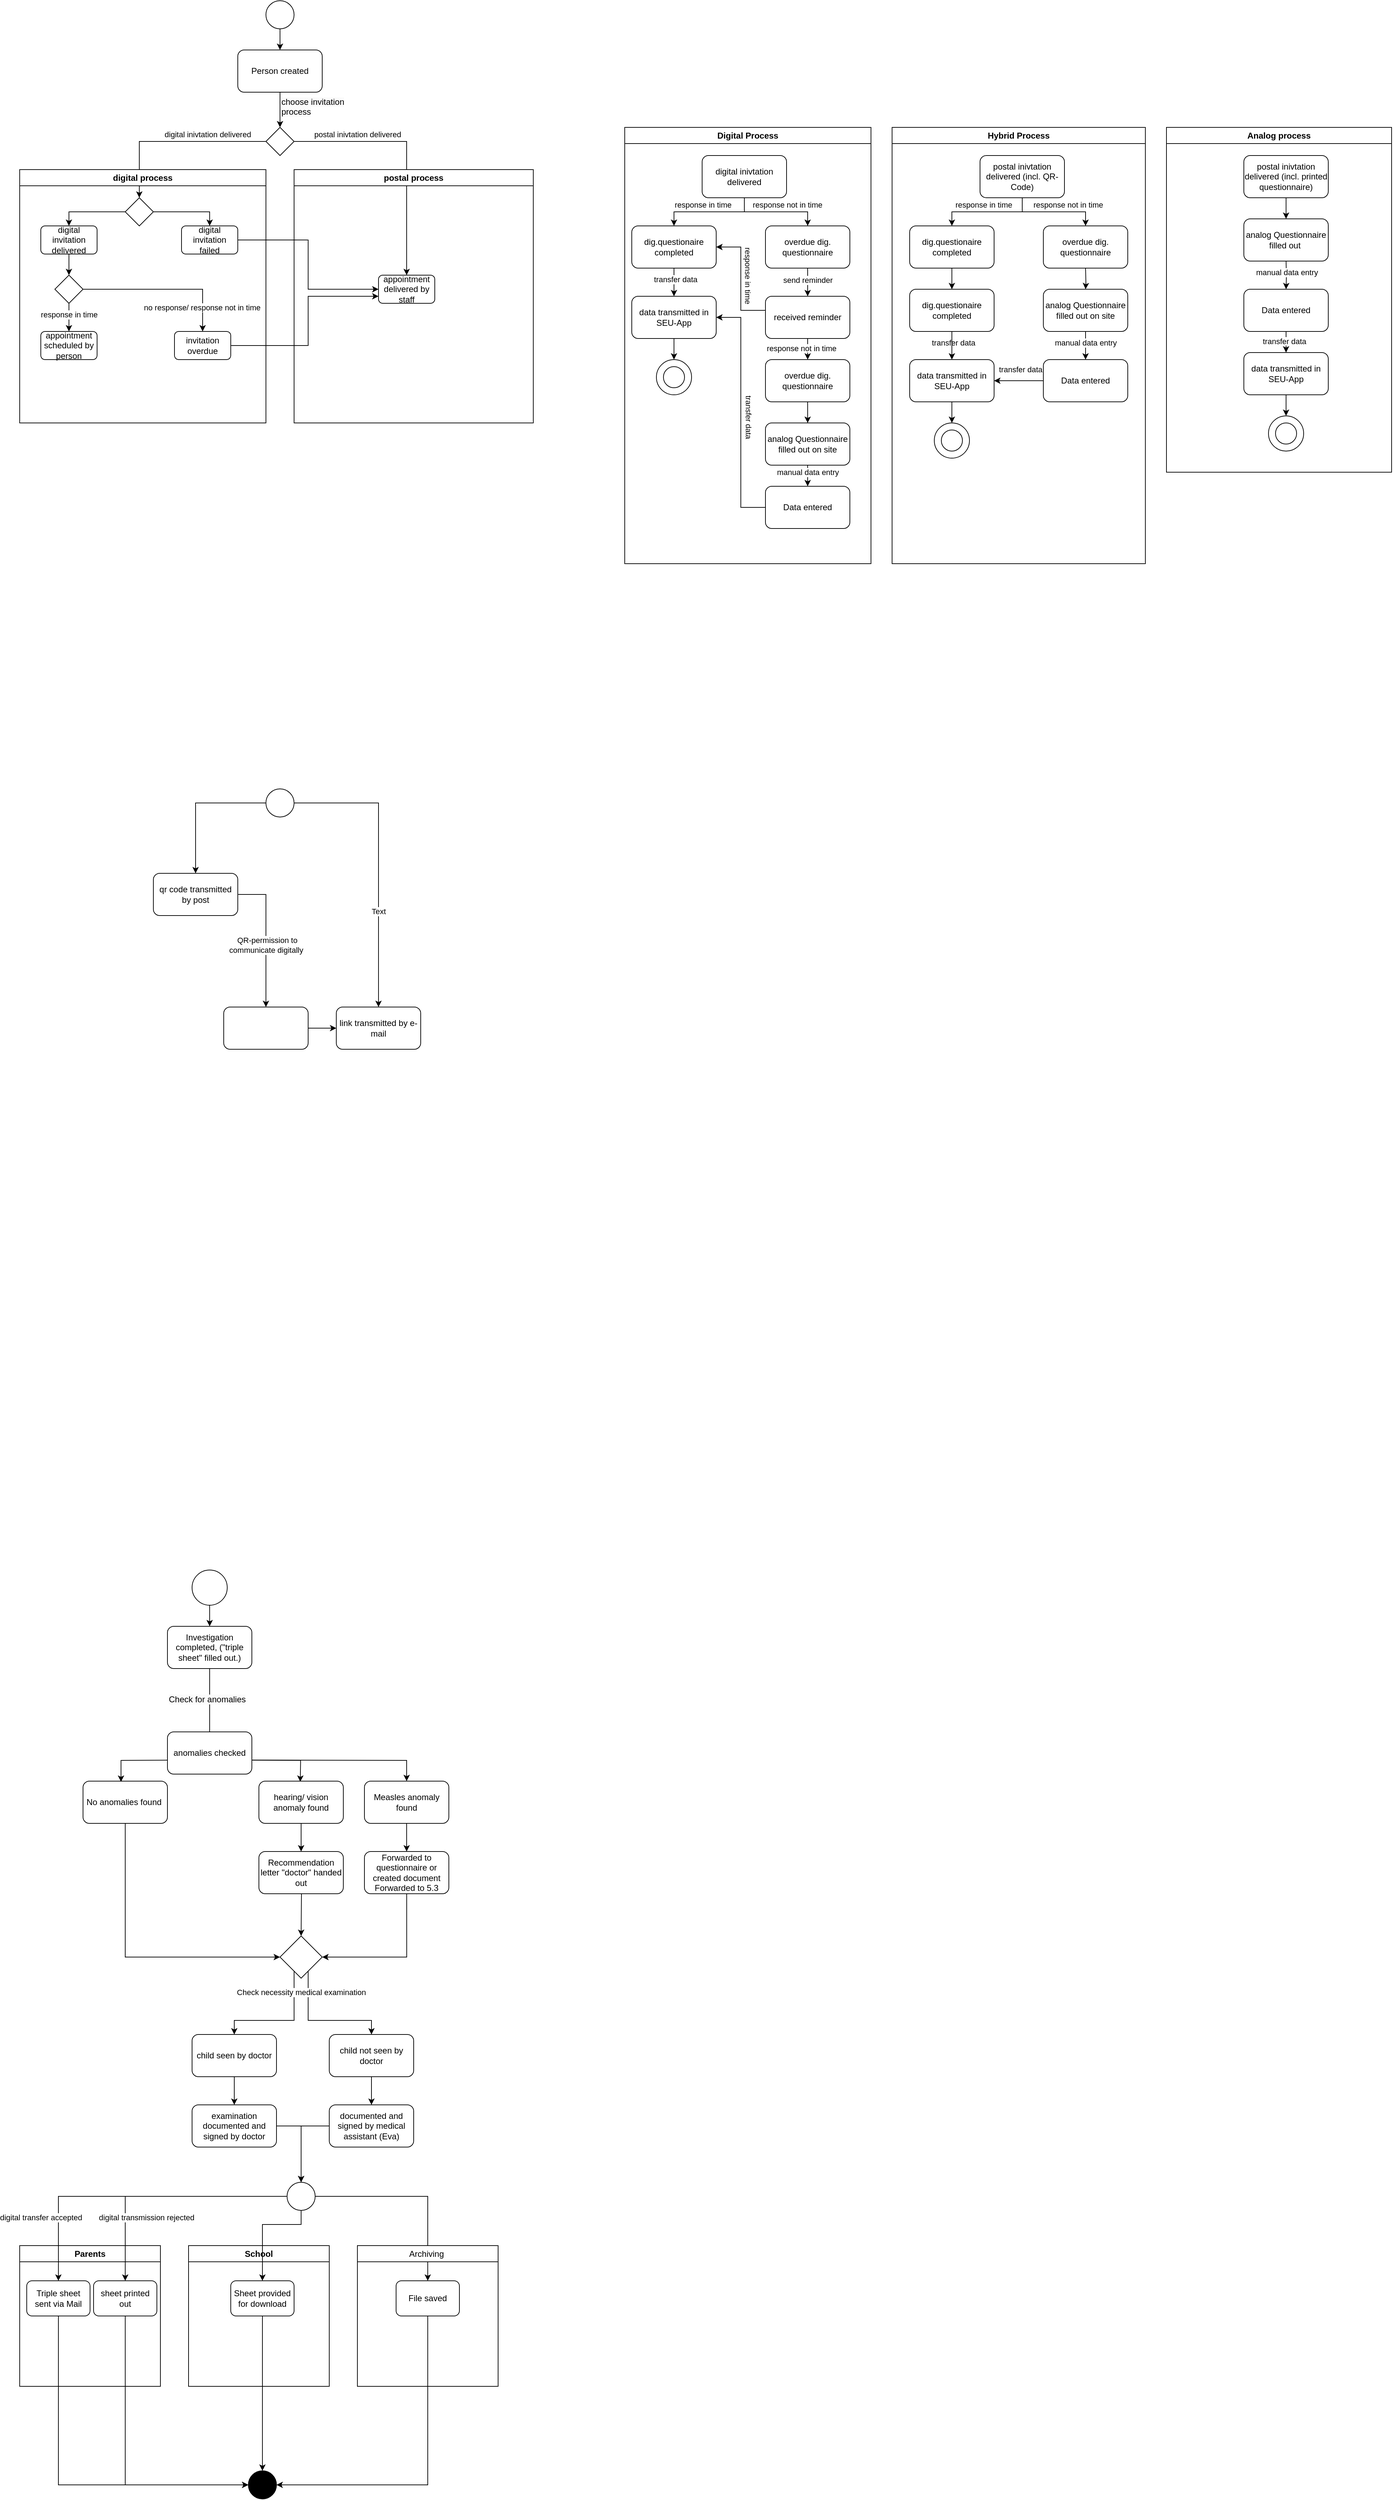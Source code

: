 <mxfile version="22.0.6" type="github">
  <diagram name="Page-1" id="0783ab3e-0a74-02c8-0abd-f7b4e66b4bec">
    <mxGraphModel dx="1526" dy="1364" grid="1" gridSize="10" guides="1" tooltips="1" connect="1" arrows="1" fold="1" page="1" pageScale="1" pageWidth="850" pageHeight="1100" background="none" math="0" shadow="0">
      <root>
        <mxCell id="0" />
        <mxCell id="1" parent="0" />
        <mxCell id="8A0eGRXppmrOtd2nOJEZ-9" value="" style="edgeStyle=orthogonalEdgeStyle;rounded=0;orthogonalLoop=1;jettySize=auto;html=1;" parent="1" source="8A0eGRXppmrOtd2nOJEZ-2" target="8A0eGRXppmrOtd2nOJEZ-8" edge="1">
          <mxGeometry relative="1" as="geometry" />
        </mxCell>
        <mxCell id="8A0eGRXppmrOtd2nOJEZ-2" value="Person created" style="rounded=1;whiteSpace=wrap;html=1;" parent="1" vertex="1">
          <mxGeometry x="360" y="70" width="120" height="60" as="geometry" />
        </mxCell>
        <mxCell id="8A0eGRXppmrOtd2nOJEZ-7" value="" style="edgeStyle=orthogonalEdgeStyle;rounded=0;orthogonalLoop=1;jettySize=auto;html=1;" parent="1" source="8A0eGRXppmrOtd2nOJEZ-5" target="8A0eGRXppmrOtd2nOJEZ-2" edge="1">
          <mxGeometry relative="1" as="geometry" />
        </mxCell>
        <mxCell id="8A0eGRXppmrOtd2nOJEZ-5" value="" style="ellipse;whiteSpace=wrap;html=1;aspect=fixed;" parent="1" vertex="1">
          <mxGeometry x="400" width="40" height="40" as="geometry" />
        </mxCell>
        <mxCell id="8A0eGRXppmrOtd2nOJEZ-14" style="edgeStyle=orthogonalEdgeStyle;rounded=0;orthogonalLoop=1;jettySize=auto;html=1;entryX=0.5;entryY=0;entryDx=0;entryDy=0;" parent="1" source="8A0eGRXppmrOtd2nOJEZ-8" target="8A0eGRXppmrOtd2nOJEZ-18" edge="1">
          <mxGeometry relative="1" as="geometry">
            <mxPoint x="300" y="240" as="targetPoint" />
            <Array as="points">
              <mxPoint x="220" y="200" />
            </Array>
          </mxGeometry>
        </mxCell>
        <mxCell id="8A0eGRXppmrOtd2nOJEZ-19" value="digital inivtation delivered" style="edgeLabel;html=1;align=center;verticalAlign=middle;resizable=0;points=[];" parent="8A0eGRXppmrOtd2nOJEZ-14" vertex="1" connectable="0">
          <mxGeometry x="-0.49" relative="1" as="geometry">
            <mxPoint x="-17" y="-10" as="offset" />
          </mxGeometry>
        </mxCell>
        <mxCell id="8A0eGRXppmrOtd2nOJEZ-22" style="edgeStyle=orthogonalEdgeStyle;rounded=0;orthogonalLoop=1;jettySize=auto;html=1;entryX=0.5;entryY=0;entryDx=0;entryDy=0;" parent="1" source="8A0eGRXppmrOtd2nOJEZ-8" target="8A0eGRXppmrOtd2nOJEZ-36" edge="1">
          <mxGeometry relative="1" as="geometry">
            <mxPoint x="600" y="290" as="targetPoint" />
            <Array as="points">
              <mxPoint x="600" y="200" />
            </Array>
          </mxGeometry>
        </mxCell>
        <mxCell id="8A0eGRXppmrOtd2nOJEZ-8" value="" style="rhombus;whiteSpace=wrap;html=1;" parent="1" vertex="1">
          <mxGeometry x="400" y="180" width="40" height="40" as="geometry" />
        </mxCell>
        <mxCell id="8A0eGRXppmrOtd2nOJEZ-10" value="&lt;span style=&quot;color: rgb(0, 0, 0); font-family: Helvetica; font-size: 12px; font-style: normal; font-variant-ligatures: normal; font-variant-caps: normal; font-weight: 400; letter-spacing: normal; orphans: 2; text-align: center; text-indent: 0px; text-transform: none; widows: 2; word-spacing: 0px; -webkit-text-stroke-width: 0px; background-color: rgb(251, 251, 251); text-decoration-thickness: initial; text-decoration-style: initial; text-decoration-color: initial; float: none; display: inline !important;&quot;&gt;choose invitation process&lt;/span&gt;" style="text;whiteSpace=wrap;html=1;" parent="1" vertex="1">
          <mxGeometry x="420" y="130" width="100" height="40" as="geometry" />
        </mxCell>
        <mxCell id="8A0eGRXppmrOtd2nOJEZ-13" value="digital process" style="swimlane;whiteSpace=wrap;html=1;" parent="1" vertex="1">
          <mxGeometry x="50" y="240" width="350" height="360" as="geometry" />
        </mxCell>
        <mxCell id="8A0eGRXppmrOtd2nOJEZ-25" value="" style="edgeStyle=orthogonalEdgeStyle;rounded=0;orthogonalLoop=1;jettySize=auto;html=1;" parent="8A0eGRXppmrOtd2nOJEZ-13" source="8A0eGRXppmrOtd2nOJEZ-18" target="8A0eGRXppmrOtd2nOJEZ-24" edge="1">
          <mxGeometry relative="1" as="geometry">
            <Array as="points">
              <mxPoint x="70" y="60" />
            </Array>
          </mxGeometry>
        </mxCell>
        <mxCell id="8A0eGRXppmrOtd2nOJEZ-28" value="" style="edgeStyle=orthogonalEdgeStyle;rounded=0;orthogonalLoop=1;jettySize=auto;html=1;entryX=0.5;entryY=0;entryDx=0;entryDy=0;" parent="8A0eGRXppmrOtd2nOJEZ-13" source="8A0eGRXppmrOtd2nOJEZ-18" target="8A0eGRXppmrOtd2nOJEZ-27" edge="1">
          <mxGeometry relative="1" as="geometry">
            <mxPoint x="270" y="70" as="targetPoint" />
            <Array as="points">
              <mxPoint x="270" y="60" />
            </Array>
          </mxGeometry>
        </mxCell>
        <mxCell id="8A0eGRXppmrOtd2nOJEZ-18" value="" style="rhombus;whiteSpace=wrap;html=1;" parent="8A0eGRXppmrOtd2nOJEZ-13" vertex="1">
          <mxGeometry x="150" y="40" width="40" height="40" as="geometry" />
        </mxCell>
        <mxCell id="8A0eGRXppmrOtd2nOJEZ-32" value="" style="edgeStyle=orthogonalEdgeStyle;rounded=0;orthogonalLoop=1;jettySize=auto;html=1;" parent="8A0eGRXppmrOtd2nOJEZ-13" source="8A0eGRXppmrOtd2nOJEZ-24" target="8A0eGRXppmrOtd2nOJEZ-31" edge="1">
          <mxGeometry relative="1" as="geometry" />
        </mxCell>
        <mxCell id="8A0eGRXppmrOtd2nOJEZ-24" value="digital invitation delivered" style="rounded=1;whiteSpace=wrap;html=1;" parent="8A0eGRXppmrOtd2nOJEZ-13" vertex="1">
          <mxGeometry x="30" y="80" width="80" height="40" as="geometry" />
        </mxCell>
        <mxCell id="8A0eGRXppmrOtd2nOJEZ-27" value="digital invitation failed" style="rounded=1;whiteSpace=wrap;html=1;" parent="8A0eGRXppmrOtd2nOJEZ-13" vertex="1">
          <mxGeometry x="230" y="80" width="80" height="40" as="geometry" />
        </mxCell>
        <mxCell id="8A0eGRXppmrOtd2nOJEZ-42" style="edgeStyle=orthogonalEdgeStyle;rounded=0;orthogonalLoop=1;jettySize=auto;html=1;entryX=0.5;entryY=0;entryDx=0;entryDy=0;" parent="8A0eGRXppmrOtd2nOJEZ-13" source="8A0eGRXppmrOtd2nOJEZ-31" target="8A0eGRXppmrOtd2nOJEZ-41" edge="1">
          <mxGeometry relative="1" as="geometry" />
        </mxCell>
        <mxCell id="8A0eGRXppmrOtd2nOJEZ-43" value="response in time" style="edgeLabel;html=1;align=center;verticalAlign=middle;resizable=0;points=[];" parent="8A0eGRXppmrOtd2nOJEZ-42" vertex="1" connectable="0">
          <mxGeometry x="-0.225" relative="1" as="geometry">
            <mxPoint as="offset" />
          </mxGeometry>
        </mxCell>
        <mxCell id="8A0eGRXppmrOtd2nOJEZ-45" style="edgeStyle=orthogonalEdgeStyle;rounded=0;orthogonalLoop=1;jettySize=auto;html=1;entryX=0.5;entryY=0;entryDx=0;entryDy=0;" parent="8A0eGRXppmrOtd2nOJEZ-13" source="8A0eGRXppmrOtd2nOJEZ-31" target="8A0eGRXppmrOtd2nOJEZ-44" edge="1">
          <mxGeometry relative="1" as="geometry" />
        </mxCell>
        <mxCell id="8A0eGRXppmrOtd2nOJEZ-47" value="no response/ response not in time" style="edgeLabel;html=1;align=center;verticalAlign=middle;resizable=0;points=[];" parent="8A0eGRXppmrOtd2nOJEZ-45" vertex="1" connectable="0">
          <mxGeometry x="0.7" y="-1" relative="1" as="geometry">
            <mxPoint as="offset" />
          </mxGeometry>
        </mxCell>
        <mxCell id="8A0eGRXppmrOtd2nOJEZ-31" value="" style="rhombus;whiteSpace=wrap;html=1;" parent="8A0eGRXppmrOtd2nOJEZ-13" vertex="1">
          <mxGeometry x="50" y="150" width="40" height="40" as="geometry" />
        </mxCell>
        <mxCell id="8A0eGRXppmrOtd2nOJEZ-41" value="appointment scheduled by person" style="rounded=1;whiteSpace=wrap;html=1;" parent="8A0eGRXppmrOtd2nOJEZ-13" vertex="1">
          <mxGeometry x="30" y="230" width="80" height="40" as="geometry" />
        </mxCell>
        <mxCell id="8A0eGRXppmrOtd2nOJEZ-44" value="invitation overdue" style="rounded=1;whiteSpace=wrap;html=1;" parent="8A0eGRXppmrOtd2nOJEZ-13" vertex="1">
          <mxGeometry x="220" y="230" width="80" height="40" as="geometry" />
        </mxCell>
        <mxCell id="8A0eGRXppmrOtd2nOJEZ-20" value="postal process" style="swimlane;whiteSpace=wrap;html=1;" parent="1" vertex="1">
          <mxGeometry x="440" y="240" width="340" height="360" as="geometry" />
        </mxCell>
        <mxCell id="8A0eGRXppmrOtd2nOJEZ-36" value="appointment delivered by staff" style="rounded=1;whiteSpace=wrap;html=1;" parent="8A0eGRXppmrOtd2nOJEZ-20" vertex="1">
          <mxGeometry x="120" y="150" width="80" height="40" as="geometry" />
        </mxCell>
        <mxCell id="8A0eGRXppmrOtd2nOJEZ-33" value="postal inivtation delivered" style="edgeLabel;html=1;align=center;verticalAlign=middle;resizable=0;points=[];" parent="1" vertex="1" connectable="0">
          <mxGeometry x="530.003" y="190.0" as="geometry" />
        </mxCell>
        <mxCell id="8A0eGRXppmrOtd2nOJEZ-37" style="edgeStyle=orthogonalEdgeStyle;rounded=0;orthogonalLoop=1;jettySize=auto;html=1;entryX=0;entryY=0.5;entryDx=0;entryDy=0;" parent="1" source="8A0eGRXppmrOtd2nOJEZ-27" target="8A0eGRXppmrOtd2nOJEZ-36" edge="1">
          <mxGeometry relative="1" as="geometry" />
        </mxCell>
        <mxCell id="8A0eGRXppmrOtd2nOJEZ-48" style="edgeStyle=orthogonalEdgeStyle;rounded=0;orthogonalLoop=1;jettySize=auto;html=1;entryX=0;entryY=0.75;entryDx=0;entryDy=0;" parent="1" source="8A0eGRXppmrOtd2nOJEZ-44" target="8A0eGRXppmrOtd2nOJEZ-36" edge="1">
          <mxGeometry relative="1" as="geometry">
            <Array as="points">
              <mxPoint x="460" y="490" />
              <mxPoint x="460" y="420" />
            </Array>
          </mxGeometry>
        </mxCell>
        <mxCell id="8A0eGRXppmrOtd2nOJEZ-55" value="" style="edgeStyle=orthogonalEdgeStyle;rounded=0;orthogonalLoop=1;jettySize=auto;html=1;" parent="1" source="8A0eGRXppmrOtd2nOJEZ-50" edge="1">
          <mxGeometry relative="1" as="geometry">
            <mxPoint x="320" y="2470" as="targetPoint" />
          </mxGeometry>
        </mxCell>
        <mxCell id="8A0eGRXppmrOtd2nOJEZ-50" value="Investigation completed, (&quot;triple sheet&quot; filled out.)" style="rounded=1;whiteSpace=wrap;html=1;" parent="1" vertex="1">
          <mxGeometry x="260" y="2310" width="120" height="60" as="geometry" />
        </mxCell>
        <mxCell id="8A0eGRXppmrOtd2nOJEZ-53" value="" style="edgeStyle=orthogonalEdgeStyle;rounded=0;orthogonalLoop=1;jettySize=auto;html=1;" parent="1" source="8A0eGRXppmrOtd2nOJEZ-52" target="8A0eGRXppmrOtd2nOJEZ-50" edge="1">
          <mxGeometry relative="1" as="geometry" />
        </mxCell>
        <mxCell id="8A0eGRXppmrOtd2nOJEZ-52" value="" style="ellipse;whiteSpace=wrap;html=1;aspect=fixed;" parent="1" vertex="1">
          <mxGeometry x="295" y="2230" width="50" height="50" as="geometry" />
        </mxCell>
        <mxCell id="8A0eGRXppmrOtd2nOJEZ-79" style="edgeStyle=orthogonalEdgeStyle;rounded=0;orthogonalLoop=1;jettySize=auto;html=1;entryX=0.5;entryY=0;entryDx=0;entryDy=0;" parent="1" target="8A0eGRXppmrOtd2nOJEZ-67" edge="1">
          <mxGeometry relative="1" as="geometry">
            <mxPoint x="350" y="2500" as="sourcePoint" />
          </mxGeometry>
        </mxCell>
        <mxCell id="8A0eGRXppmrOtd2nOJEZ-110" style="edgeStyle=orthogonalEdgeStyle;rounded=0;orthogonalLoop=1;jettySize=auto;html=1;entryX=0;entryY=0.5;entryDx=0;entryDy=0;" parent="1" source="8A0eGRXppmrOtd2nOJEZ-61" target="8A0eGRXppmrOtd2nOJEZ-96" edge="1">
          <mxGeometry relative="1" as="geometry">
            <Array as="points">
              <mxPoint x="200" y="2780" />
            </Array>
          </mxGeometry>
        </mxCell>
        <mxCell id="8A0eGRXppmrOtd2nOJEZ-61" value="No anomalies found&amp;nbsp;" style="rounded=1;whiteSpace=wrap;html=1;" parent="1" vertex="1">
          <mxGeometry x="140" y="2530" width="120" height="60" as="geometry" />
        </mxCell>
        <mxCell id="8A0eGRXppmrOtd2nOJEZ-62" value="&lt;span style=&quot;color: rgb(0, 0, 0); font-family: Helvetica; font-size: 12px; font-style: normal; font-variant-ligatures: normal; font-variant-caps: normal; font-weight: 400; letter-spacing: normal; orphans: 2; text-align: center; text-indent: 0px; text-transform: none; widows: 2; word-spacing: 0px; -webkit-text-stroke-width: 0px; background-color: rgb(251, 251, 251); text-decoration-thickness: initial; text-decoration-style: initial; text-decoration-color: initial; float: none; display: inline !important;&quot;&gt;Check for anomalies&lt;/span&gt;" style="text;whiteSpace=wrap;html=1;" parent="1" vertex="1">
          <mxGeometry x="260" y="2400" width="160" height="40" as="geometry" />
        </mxCell>
        <mxCell id="8A0eGRXppmrOtd2nOJEZ-65" style="edgeStyle=orthogonalEdgeStyle;rounded=0;orthogonalLoop=1;jettySize=auto;html=1;entryX=0.45;entryY=0.016;entryDx=0;entryDy=0;entryPerimeter=0;" parent="1" target="8A0eGRXppmrOtd2nOJEZ-61" edge="1">
          <mxGeometry relative="1" as="geometry">
            <mxPoint x="290" y="2500" as="sourcePoint" />
          </mxGeometry>
        </mxCell>
        <mxCell id="8A0eGRXppmrOtd2nOJEZ-66" style="edgeStyle=orthogonalEdgeStyle;rounded=0;orthogonalLoop=1;jettySize=auto;html=1;entryX=0.573;entryY=0.016;entryDx=0;entryDy=0;entryPerimeter=0;" parent="1" edge="1">
          <mxGeometry relative="1" as="geometry">
            <mxPoint x="350" y="2500" as="sourcePoint" />
            <mxPoint x="448.76" y="2530.96" as="targetPoint" />
          </mxGeometry>
        </mxCell>
        <mxCell id="8A0eGRXppmrOtd2nOJEZ-83" value="" style="edgeStyle=orthogonalEdgeStyle;rounded=0;orthogonalLoop=1;jettySize=auto;html=1;" parent="1" source="8A0eGRXppmrOtd2nOJEZ-67" target="8A0eGRXppmrOtd2nOJEZ-82" edge="1">
          <mxGeometry relative="1" as="geometry" />
        </mxCell>
        <mxCell id="8A0eGRXppmrOtd2nOJEZ-67" value="Measles anomaly found" style="rounded=1;whiteSpace=wrap;html=1;" parent="1" vertex="1">
          <mxGeometry x="540" y="2530" width="120" height="60" as="geometry" />
        </mxCell>
        <mxCell id="8A0eGRXppmrOtd2nOJEZ-81" value="" style="edgeStyle=orthogonalEdgeStyle;rounded=0;orthogonalLoop=1;jettySize=auto;html=1;" parent="1" source="8A0eGRXppmrOtd2nOJEZ-68" target="8A0eGRXppmrOtd2nOJEZ-80" edge="1">
          <mxGeometry relative="1" as="geometry" />
        </mxCell>
        <mxCell id="8A0eGRXppmrOtd2nOJEZ-68" value="hearing/ vision anomaly found" style="rounded=1;whiteSpace=wrap;html=1;" parent="1" vertex="1">
          <mxGeometry x="390" y="2530" width="120" height="60" as="geometry" />
        </mxCell>
        <mxCell id="8A0eGRXppmrOtd2nOJEZ-77" value="&lt;div style=&quot;text-align: center;&quot;&gt;&lt;br&gt;&lt;/div&gt;" style="text;whiteSpace=wrap;html=1;" parent="1" vertex="1">
          <mxGeometry x="665" y="2650" width="50" height="20" as="geometry" />
        </mxCell>
        <mxCell id="8A0eGRXppmrOtd2nOJEZ-97" style="edgeStyle=orthogonalEdgeStyle;rounded=0;orthogonalLoop=1;jettySize=auto;html=1;" parent="1" target="8A0eGRXppmrOtd2nOJEZ-96" edge="1">
          <mxGeometry relative="1" as="geometry">
            <mxPoint x="450" y="2630" as="sourcePoint" />
          </mxGeometry>
        </mxCell>
        <mxCell id="8A0eGRXppmrOtd2nOJEZ-80" value="Recommendation letter &quot;doctor&quot; handed out" style="whiteSpace=wrap;html=1;rounded=1;" parent="1" vertex="1">
          <mxGeometry x="390" y="2630" width="120" height="60" as="geometry" />
        </mxCell>
        <mxCell id="8A0eGRXppmrOtd2nOJEZ-100" style="edgeStyle=orthogonalEdgeStyle;rounded=0;orthogonalLoop=1;jettySize=auto;html=1;entryX=1;entryY=0.5;entryDx=0;entryDy=0;" parent="1" target="8A0eGRXppmrOtd2nOJEZ-96" edge="1">
          <mxGeometry relative="1" as="geometry">
            <mxPoint x="600.053" y="2630" as="sourcePoint" />
            <Array as="points">
              <mxPoint x="600" y="2780" />
            </Array>
          </mxGeometry>
        </mxCell>
        <mxCell id="8A0eGRXppmrOtd2nOJEZ-82" value="Forwarded to questionnaire or created document Forwarded to 5.3" style="whiteSpace=wrap;html=1;rounded=1;" parent="1" vertex="1">
          <mxGeometry x="540" y="2630" width="120" height="60" as="geometry" />
        </mxCell>
        <mxCell id="8A0eGRXppmrOtd2nOJEZ-105" value="" style="edgeStyle=orthogonalEdgeStyle;rounded=0;orthogonalLoop=1;jettySize=auto;html=1;" parent="1" source="8A0eGRXppmrOtd2nOJEZ-96" target="8A0eGRXppmrOtd2nOJEZ-103" edge="1">
          <mxGeometry relative="1" as="geometry">
            <Array as="points">
              <mxPoint x="440" y="2870" />
              <mxPoint x="355" y="2870" />
            </Array>
          </mxGeometry>
        </mxCell>
        <mxCell id="8A0eGRXppmrOtd2nOJEZ-108" style="edgeStyle=orthogonalEdgeStyle;rounded=0;orthogonalLoop=1;jettySize=auto;html=1;entryX=0.5;entryY=0;entryDx=0;entryDy=0;" parent="1" source="8A0eGRXppmrOtd2nOJEZ-96" target="8A0eGRXppmrOtd2nOJEZ-107" edge="1">
          <mxGeometry relative="1" as="geometry">
            <Array as="points">
              <mxPoint x="460" y="2870" />
              <mxPoint x="550" y="2870" />
            </Array>
          </mxGeometry>
        </mxCell>
        <mxCell id="8A0eGRXppmrOtd2nOJEZ-111" value="Check necessity medical examination" style="edgeLabel;html=1;align=center;verticalAlign=middle;resizable=0;points=[];" parent="8A0eGRXppmrOtd2nOJEZ-108" vertex="1" connectable="0">
          <mxGeometry x="-0.764" y="2" relative="1" as="geometry">
            <mxPoint x="-12" y="9" as="offset" />
          </mxGeometry>
        </mxCell>
        <mxCell id="8A0eGRXppmrOtd2nOJEZ-96" value="" style="rhombus;whiteSpace=wrap;html=1;" parent="1" vertex="1">
          <mxGeometry x="420" y="2750" width="60" height="60" as="geometry" />
        </mxCell>
        <mxCell id="8A0eGRXppmrOtd2nOJEZ-113" value="" style="edgeStyle=orthogonalEdgeStyle;rounded=0;orthogonalLoop=1;jettySize=auto;html=1;" parent="1" source="8A0eGRXppmrOtd2nOJEZ-103" target="8A0eGRXppmrOtd2nOJEZ-112" edge="1">
          <mxGeometry relative="1" as="geometry" />
        </mxCell>
        <mxCell id="8A0eGRXppmrOtd2nOJEZ-103" value="child seen by doctor" style="rounded=1;whiteSpace=wrap;html=1;" parent="1" vertex="1">
          <mxGeometry x="295" y="2890" width="120" height="60" as="geometry" />
        </mxCell>
        <mxCell id="8A0eGRXppmrOtd2nOJEZ-115" value="" style="edgeStyle=orthogonalEdgeStyle;rounded=0;orthogonalLoop=1;jettySize=auto;html=1;" parent="1" source="8A0eGRXppmrOtd2nOJEZ-107" target="8A0eGRXppmrOtd2nOJEZ-114" edge="1">
          <mxGeometry relative="1" as="geometry" />
        </mxCell>
        <mxCell id="8A0eGRXppmrOtd2nOJEZ-107" value="child not seen by doctor" style="rounded=1;whiteSpace=wrap;html=1;" parent="1" vertex="1">
          <mxGeometry x="490" y="2890" width="120" height="60" as="geometry" />
        </mxCell>
        <mxCell id="8A0eGRXppmrOtd2nOJEZ-126" style="edgeStyle=orthogonalEdgeStyle;rounded=0;orthogonalLoop=1;jettySize=auto;html=1;" parent="1" source="8A0eGRXppmrOtd2nOJEZ-112" target="8A0eGRXppmrOtd2nOJEZ-123" edge="1">
          <mxGeometry relative="1" as="geometry" />
        </mxCell>
        <mxCell id="8A0eGRXppmrOtd2nOJEZ-112" value="examination documented and signed by doctor" style="whiteSpace=wrap;html=1;rounded=1;" parent="1" vertex="1">
          <mxGeometry x="295" y="2990" width="120" height="60" as="geometry" />
        </mxCell>
        <mxCell id="8A0eGRXppmrOtd2nOJEZ-127" style="edgeStyle=orthogonalEdgeStyle;rounded=0;orthogonalLoop=1;jettySize=auto;html=1;entryX=0.5;entryY=0;entryDx=0;entryDy=0;" parent="1" source="8A0eGRXppmrOtd2nOJEZ-114" target="8A0eGRXppmrOtd2nOJEZ-123" edge="1">
          <mxGeometry relative="1" as="geometry" />
        </mxCell>
        <mxCell id="8A0eGRXppmrOtd2nOJEZ-114" value="documented and signed by&amp;nbsp;medical assistant (Eva)" style="whiteSpace=wrap;html=1;rounded=1;" parent="1" vertex="1">
          <mxGeometry x="490" y="2990" width="120" height="60" as="geometry" />
        </mxCell>
        <mxCell id="8A0eGRXppmrOtd2nOJEZ-121" value="Parents" style="swimlane;whiteSpace=wrap;html=1;startSize=23;" parent="1" vertex="1">
          <mxGeometry x="50" y="3190" width="200" height="200" as="geometry" />
        </mxCell>
        <mxCell id="8A0eGRXppmrOtd2nOJEZ-133" value="Triple sheet sent via Mail" style="rounded=1;whiteSpace=wrap;html=1;" parent="8A0eGRXppmrOtd2nOJEZ-121" vertex="1">
          <mxGeometry x="10" y="50" width="90" height="50" as="geometry" />
        </mxCell>
        <mxCell id="8A0eGRXppmrOtd2nOJEZ-138" value="sheet printed out" style="rounded=1;whiteSpace=wrap;html=1;" parent="8A0eGRXppmrOtd2nOJEZ-121" vertex="1">
          <mxGeometry x="105" y="50" width="90" height="50" as="geometry" />
        </mxCell>
        <mxCell id="8A0eGRXppmrOtd2nOJEZ-128" style="edgeStyle=orthogonalEdgeStyle;rounded=0;orthogonalLoop=1;jettySize=auto;html=1;entryX=0.5;entryY=0;entryDx=0;entryDy=0;" parent="1" source="8A0eGRXppmrOtd2nOJEZ-123" target="8A0eGRXppmrOtd2nOJEZ-133" edge="1">
          <mxGeometry relative="1" as="geometry">
            <mxPoint x="150" y="3240" as="targetPoint" />
          </mxGeometry>
        </mxCell>
        <mxCell id="8A0eGRXppmrOtd2nOJEZ-135" value="digital transfer accepted" style="edgeLabel;html=1;align=center;verticalAlign=middle;resizable=0;points=[];" parent="8A0eGRXppmrOtd2nOJEZ-128" vertex="1" connectable="0">
          <mxGeometry x="-0.219" y="1" relative="1" as="geometry">
            <mxPoint x="-176" y="29" as="offset" />
          </mxGeometry>
        </mxCell>
        <mxCell id="8A0eGRXppmrOtd2nOJEZ-132" style="edgeStyle=orthogonalEdgeStyle;rounded=0;orthogonalLoop=1;jettySize=auto;html=1;entryX=0.5;entryY=0;entryDx=0;entryDy=0;" parent="1" source="8A0eGRXppmrOtd2nOJEZ-123" target="8A0eGRXppmrOtd2nOJEZ-142" edge="1">
          <mxGeometry relative="1" as="geometry">
            <mxPoint x="630" y="3230" as="targetPoint" />
          </mxGeometry>
        </mxCell>
        <mxCell id="8A0eGRXppmrOtd2nOJEZ-136" style="edgeStyle=orthogonalEdgeStyle;rounded=0;orthogonalLoop=1;jettySize=auto;html=1;entryX=0.5;entryY=0;entryDx=0;entryDy=0;" parent="1" source="8A0eGRXppmrOtd2nOJEZ-123" target="8A0eGRXppmrOtd2nOJEZ-138" edge="1">
          <mxGeometry relative="1" as="geometry">
            <mxPoint x="199.947" y="3210" as="targetPoint" />
          </mxGeometry>
        </mxCell>
        <mxCell id="8A0eGRXppmrOtd2nOJEZ-139" value="digital transmission rejected" style="edgeLabel;html=1;align=center;verticalAlign=middle;resizable=0;points=[];" parent="8A0eGRXppmrOtd2nOJEZ-136" vertex="1" connectable="0">
          <mxGeometry x="0.569" y="1" relative="1" as="geometry">
            <mxPoint x="29" y="-15" as="offset" />
          </mxGeometry>
        </mxCell>
        <mxCell id="8A0eGRXppmrOtd2nOJEZ-123" value="" style="ellipse;whiteSpace=wrap;html=1;aspect=fixed;" parent="1" vertex="1">
          <mxGeometry x="430" y="3100" width="40" height="40" as="geometry" />
        </mxCell>
        <mxCell id="8A0eGRXppmrOtd2nOJEZ-129" value="School" style="swimlane;whiteSpace=wrap;html=1;startSize=23;" parent="1" vertex="1">
          <mxGeometry x="290" y="3190" width="200" height="200" as="geometry" />
        </mxCell>
        <mxCell id="8A0eGRXppmrOtd2nOJEZ-141" value="Sheet provided for download" style="rounded=1;whiteSpace=wrap;html=1;" parent="8A0eGRXppmrOtd2nOJEZ-129" vertex="1">
          <mxGeometry x="60" y="50" width="90" height="50" as="geometry" />
        </mxCell>
        <mxCell id="8A0eGRXppmrOtd2nOJEZ-130" value="Archiving&amp;nbsp;" style="swimlane;whiteSpace=wrap;html=1;startSize=23;fontStyle=0" parent="1" vertex="1">
          <mxGeometry x="530" y="3190" width="200" height="200" as="geometry" />
        </mxCell>
        <mxCell id="8A0eGRXppmrOtd2nOJEZ-142" value="File saved" style="rounded=1;whiteSpace=wrap;html=1;" parent="8A0eGRXppmrOtd2nOJEZ-130" vertex="1">
          <mxGeometry x="55" y="50" width="90" height="50" as="geometry" />
        </mxCell>
        <mxCell id="8A0eGRXppmrOtd2nOJEZ-131" style="edgeStyle=orthogonalEdgeStyle;rounded=0;orthogonalLoop=1;jettySize=auto;html=1;" parent="1" source="8A0eGRXppmrOtd2nOJEZ-123" target="8A0eGRXppmrOtd2nOJEZ-141" edge="1">
          <mxGeometry relative="1" as="geometry">
            <Array as="points">
              <mxPoint x="450" y="3160" />
              <mxPoint x="395" y="3160" />
            </Array>
          </mxGeometry>
        </mxCell>
        <mxCell id="8A0eGRXppmrOtd2nOJEZ-144" value="" style="ellipse;whiteSpace=wrap;html=1;aspect=fixed;fillColor=#000000;" parent="1" vertex="1">
          <mxGeometry x="375" y="3510" width="40" height="40" as="geometry" />
        </mxCell>
        <mxCell id="8A0eGRXppmrOtd2nOJEZ-145" style="edgeStyle=orthogonalEdgeStyle;rounded=0;orthogonalLoop=1;jettySize=auto;html=1;" parent="1" source="8A0eGRXppmrOtd2nOJEZ-142" target="8A0eGRXppmrOtd2nOJEZ-144" edge="1">
          <mxGeometry relative="1" as="geometry">
            <Array as="points">
              <mxPoint x="630" y="3530" />
            </Array>
          </mxGeometry>
        </mxCell>
        <mxCell id="8A0eGRXppmrOtd2nOJEZ-146" style="edgeStyle=orthogonalEdgeStyle;rounded=0;orthogonalLoop=1;jettySize=auto;html=1;" parent="1" source="8A0eGRXppmrOtd2nOJEZ-141" target="8A0eGRXppmrOtd2nOJEZ-144" edge="1">
          <mxGeometry relative="1" as="geometry" />
        </mxCell>
        <mxCell id="8A0eGRXppmrOtd2nOJEZ-147" style="edgeStyle=orthogonalEdgeStyle;rounded=0;orthogonalLoop=1;jettySize=auto;html=1;entryX=0;entryY=0.5;entryDx=0;entryDy=0;" parent="1" source="8A0eGRXppmrOtd2nOJEZ-138" target="8A0eGRXppmrOtd2nOJEZ-144" edge="1">
          <mxGeometry relative="1" as="geometry">
            <Array as="points">
              <mxPoint x="200" y="3530" />
            </Array>
          </mxGeometry>
        </mxCell>
        <mxCell id="8A0eGRXppmrOtd2nOJEZ-148" style="edgeStyle=orthogonalEdgeStyle;rounded=0;orthogonalLoop=1;jettySize=auto;html=1;entryX=0;entryY=0.5;entryDx=0;entryDy=0;" parent="1" source="8A0eGRXppmrOtd2nOJEZ-133" target="8A0eGRXppmrOtd2nOJEZ-144" edge="1">
          <mxGeometry relative="1" as="geometry">
            <Array as="points">
              <mxPoint x="105" y="3530" />
            </Array>
          </mxGeometry>
        </mxCell>
        <mxCell id="8A0eGRXppmrOtd2nOJEZ-149" value="anomalies checked" style="rounded=1;whiteSpace=wrap;html=1;" parent="1" vertex="1">
          <mxGeometry x="260" y="2460" width="120" height="60" as="geometry" />
        </mxCell>
        <mxCell id="Pb0JXvyu1e5S-5dDplrH-7" value="" style="edgeStyle=orthogonalEdgeStyle;rounded=0;orthogonalLoop=1;jettySize=auto;html=1;" edge="1" parent="1" source="Pb0JXvyu1e5S-5dDplrH-1" target="Pb0JXvyu1e5S-5dDplrH-6">
          <mxGeometry relative="1" as="geometry">
            <Array as="points">
              <mxPoint x="400" y="1270" />
            </Array>
          </mxGeometry>
        </mxCell>
        <mxCell id="Pb0JXvyu1e5S-5dDplrH-8" value="&amp;nbsp;QR-permission to &lt;br&gt;communicate digitally" style="edgeLabel;html=1;align=center;verticalAlign=middle;resizable=0;points=[];" vertex="1" connectable="0" parent="Pb0JXvyu1e5S-5dDplrH-7">
          <mxGeometry x="0.117" relative="1" as="geometry">
            <mxPoint as="offset" />
          </mxGeometry>
        </mxCell>
        <mxCell id="Pb0JXvyu1e5S-5dDplrH-1" value="qr code transmitted by post" style="rounded=1;whiteSpace=wrap;html=1;" vertex="1" parent="1">
          <mxGeometry x="240" y="1240" width="120" height="60" as="geometry" />
        </mxCell>
        <mxCell id="Pb0JXvyu1e5S-5dDplrH-4" style="edgeStyle=orthogonalEdgeStyle;rounded=0;orthogonalLoop=1;jettySize=auto;html=1;" edge="1" parent="1" source="Pb0JXvyu1e5S-5dDplrH-2" target="Pb0JXvyu1e5S-5dDplrH-1">
          <mxGeometry relative="1" as="geometry" />
        </mxCell>
        <mxCell id="Pb0JXvyu1e5S-5dDplrH-5" style="edgeStyle=orthogonalEdgeStyle;rounded=0;orthogonalLoop=1;jettySize=auto;html=1;entryX=0.5;entryY=0;entryDx=0;entryDy=0;" edge="1" parent="1" source="Pb0JXvyu1e5S-5dDplrH-2" target="Pb0JXvyu1e5S-5dDplrH-3">
          <mxGeometry relative="1" as="geometry" />
        </mxCell>
        <mxCell id="Pb0JXvyu1e5S-5dDplrH-10" value="Text" style="edgeLabel;html=1;align=center;verticalAlign=middle;resizable=0;points=[];" vertex="1" connectable="0" parent="Pb0JXvyu1e5S-5dDplrH-5">
          <mxGeometry x="0.337" relative="1" as="geometry">
            <mxPoint as="offset" />
          </mxGeometry>
        </mxCell>
        <mxCell id="Pb0JXvyu1e5S-5dDplrH-2" value="" style="ellipse;whiteSpace=wrap;html=1;aspect=fixed;" vertex="1" parent="1">
          <mxGeometry x="400" y="1120" width="40" height="40" as="geometry" />
        </mxCell>
        <mxCell id="Pb0JXvyu1e5S-5dDplrH-3" value="link transmitted by e-mail" style="rounded=1;whiteSpace=wrap;html=1;" vertex="1" parent="1">
          <mxGeometry x="500" y="1430" width="120" height="60" as="geometry" />
        </mxCell>
        <mxCell id="Pb0JXvyu1e5S-5dDplrH-9" style="edgeStyle=orthogonalEdgeStyle;rounded=0;orthogonalLoop=1;jettySize=auto;html=1;entryX=0;entryY=0.5;entryDx=0;entryDy=0;" edge="1" parent="1" source="Pb0JXvyu1e5S-5dDplrH-6" target="Pb0JXvyu1e5S-5dDplrH-3">
          <mxGeometry relative="1" as="geometry" />
        </mxCell>
        <mxCell id="Pb0JXvyu1e5S-5dDplrH-6" value="" style="whiteSpace=wrap;html=1;rounded=1;" vertex="1" parent="1">
          <mxGeometry x="340" y="1430" width="120" height="60" as="geometry" />
        </mxCell>
        <mxCell id="Pb0JXvyu1e5S-5dDplrH-12" value="Digital Process" style="swimlane;whiteSpace=wrap;html=1;" vertex="1" parent="1">
          <mxGeometry x="910" y="180" width="350" height="620" as="geometry" />
        </mxCell>
        <mxCell id="Pb0JXvyu1e5S-5dDplrH-31" value="" style="edgeStyle=orthogonalEdgeStyle;rounded=0;orthogonalLoop=1;jettySize=auto;html=1;" edge="1" parent="Pb0JXvyu1e5S-5dDplrH-12" source="Pb0JXvyu1e5S-5dDplrH-19" target="Pb0JXvyu1e5S-5dDplrH-25">
          <mxGeometry relative="1" as="geometry" />
        </mxCell>
        <mxCell id="Pb0JXvyu1e5S-5dDplrH-41" value="response not in time" style="edgeLabel;html=1;align=center;verticalAlign=middle;resizable=0;points=[];" vertex="1" connectable="0" parent="Pb0JXvyu1e5S-5dDplrH-31">
          <mxGeometry x="0.012" relative="1" as="geometry">
            <mxPoint x="15" y="-10" as="offset" />
          </mxGeometry>
        </mxCell>
        <mxCell id="Pb0JXvyu1e5S-5dDplrH-32" style="edgeStyle=orthogonalEdgeStyle;rounded=0;orthogonalLoop=1;jettySize=auto;html=1;" edge="1" parent="Pb0JXvyu1e5S-5dDplrH-12" source="Pb0JXvyu1e5S-5dDplrH-19" target="Pb0JXvyu1e5S-5dDplrH-20">
          <mxGeometry relative="1" as="geometry" />
        </mxCell>
        <mxCell id="Pb0JXvyu1e5S-5dDplrH-39" value="response in time" style="edgeLabel;html=1;align=center;verticalAlign=middle;resizable=0;points=[];" vertex="1" connectable="0" parent="Pb0JXvyu1e5S-5dDplrH-32">
          <mxGeometry x="0.075" y="1" relative="1" as="geometry">
            <mxPoint x="-4" y="-11" as="offset" />
          </mxGeometry>
        </mxCell>
        <mxCell id="Pb0JXvyu1e5S-5dDplrH-19" value="digital inivtation delivered" style="rounded=1;whiteSpace=wrap;html=1;" vertex="1" parent="Pb0JXvyu1e5S-5dDplrH-12">
          <mxGeometry x="110" y="40" width="120" height="60" as="geometry" />
        </mxCell>
        <mxCell id="Pb0JXvyu1e5S-5dDplrH-34" value="" style="edgeStyle=orthogonalEdgeStyle;rounded=0;orthogonalLoop=1;jettySize=auto;html=1;" edge="1" parent="Pb0JXvyu1e5S-5dDplrH-12" source="Pb0JXvyu1e5S-5dDplrH-20" target="Pb0JXvyu1e5S-5dDplrH-33">
          <mxGeometry relative="1" as="geometry" />
        </mxCell>
        <mxCell id="Pb0JXvyu1e5S-5dDplrH-44" value="transfer data" style="edgeLabel;html=1;align=center;verticalAlign=middle;resizable=0;points=[];" vertex="1" connectable="0" parent="Pb0JXvyu1e5S-5dDplrH-34">
          <mxGeometry x="-0.216" y="2" relative="1" as="geometry">
            <mxPoint as="offset" />
          </mxGeometry>
        </mxCell>
        <mxCell id="Pb0JXvyu1e5S-5dDplrH-20" value="dig.questionaire completed" style="whiteSpace=wrap;html=1;rounded=1;" vertex="1" parent="Pb0JXvyu1e5S-5dDplrH-12">
          <mxGeometry x="10" y="140" width="120" height="60" as="geometry" />
        </mxCell>
        <mxCell id="Pb0JXvyu1e5S-5dDplrH-43" value="" style="edgeStyle=orthogonalEdgeStyle;rounded=0;orthogonalLoop=1;jettySize=auto;html=1;" edge="1" parent="Pb0JXvyu1e5S-5dDplrH-12" source="Pb0JXvyu1e5S-5dDplrH-25" target="Pb0JXvyu1e5S-5dDplrH-42">
          <mxGeometry relative="1" as="geometry" />
        </mxCell>
        <mxCell id="Pb0JXvyu1e5S-5dDplrH-45" value="send reminder" style="edgeLabel;html=1;align=center;verticalAlign=middle;resizable=0;points=[];" vertex="1" connectable="0" parent="Pb0JXvyu1e5S-5dDplrH-43">
          <mxGeometry x="-0.163" relative="1" as="geometry">
            <mxPoint as="offset" />
          </mxGeometry>
        </mxCell>
        <mxCell id="Pb0JXvyu1e5S-5dDplrH-25" value="overdue dig. questionnaire" style="whiteSpace=wrap;html=1;rounded=1;" vertex="1" parent="Pb0JXvyu1e5S-5dDplrH-12">
          <mxGeometry x="200" y="140" width="120" height="60" as="geometry" />
        </mxCell>
        <mxCell id="Pb0JXvyu1e5S-5dDplrH-37" value="" style="edgeStyle=orthogonalEdgeStyle;rounded=0;orthogonalLoop=1;jettySize=auto;html=1;" edge="1" parent="Pb0JXvyu1e5S-5dDplrH-12" source="Pb0JXvyu1e5S-5dDplrH-33" target="Pb0JXvyu1e5S-5dDplrH-36">
          <mxGeometry relative="1" as="geometry" />
        </mxCell>
        <mxCell id="Pb0JXvyu1e5S-5dDplrH-33" value="data transmitted in SEU-App" style="whiteSpace=wrap;html=1;rounded=1;" vertex="1" parent="Pb0JXvyu1e5S-5dDplrH-12">
          <mxGeometry x="10" y="240" width="120" height="60" as="geometry" />
        </mxCell>
        <mxCell id="Pb0JXvyu1e5S-5dDplrH-36" value="" style="ellipse;whiteSpace=wrap;html=1;rounded=1;" vertex="1" parent="Pb0JXvyu1e5S-5dDplrH-12">
          <mxGeometry x="45" y="330" width="50" height="50" as="geometry" />
        </mxCell>
        <mxCell id="Pb0JXvyu1e5S-5dDplrH-38" value="" style="ellipse;whiteSpace=wrap;html=1;aspect=fixed;" vertex="1" parent="Pb0JXvyu1e5S-5dDplrH-12">
          <mxGeometry x="55" y="340" width="30" height="30" as="geometry" />
        </mxCell>
        <mxCell id="Pb0JXvyu1e5S-5dDplrH-48" value="" style="edgeStyle=orthogonalEdgeStyle;rounded=0;orthogonalLoop=1;jettySize=auto;html=1;" edge="1" parent="Pb0JXvyu1e5S-5dDplrH-12" source="Pb0JXvyu1e5S-5dDplrH-42" target="Pb0JXvyu1e5S-5dDplrH-47">
          <mxGeometry relative="1" as="geometry" />
        </mxCell>
        <mxCell id="Pb0JXvyu1e5S-5dDplrH-49" style="edgeStyle=orthogonalEdgeStyle;rounded=0;orthogonalLoop=1;jettySize=auto;html=1;entryX=1;entryY=0.5;entryDx=0;entryDy=0;" edge="1" parent="Pb0JXvyu1e5S-5dDplrH-12" source="Pb0JXvyu1e5S-5dDplrH-42" target="Pb0JXvyu1e5S-5dDplrH-20">
          <mxGeometry relative="1" as="geometry">
            <Array as="points">
              <mxPoint x="165" y="260" />
              <mxPoint x="165" y="170" />
            </Array>
          </mxGeometry>
        </mxCell>
        <mxCell id="Pb0JXvyu1e5S-5dDplrH-42" value="received reminder" style="rounded=1;whiteSpace=wrap;html=1;" vertex="1" parent="Pb0JXvyu1e5S-5dDplrH-12">
          <mxGeometry x="200" y="240" width="120" height="60" as="geometry" />
        </mxCell>
        <mxCell id="Pb0JXvyu1e5S-5dDplrH-51" value="" style="edgeStyle=orthogonalEdgeStyle;rounded=0;orthogonalLoop=1;jettySize=auto;html=1;" edge="1" parent="Pb0JXvyu1e5S-5dDplrH-12" source="Pb0JXvyu1e5S-5dDplrH-47" target="Pb0JXvyu1e5S-5dDplrH-50">
          <mxGeometry relative="1" as="geometry" />
        </mxCell>
        <mxCell id="Pb0JXvyu1e5S-5dDplrH-47" value="overdue dig. questionnaire" style="whiteSpace=wrap;html=1;rounded=1;" vertex="1" parent="Pb0JXvyu1e5S-5dDplrH-12">
          <mxGeometry x="200" y="330" width="120" height="60" as="geometry" />
        </mxCell>
        <mxCell id="Pb0JXvyu1e5S-5dDplrH-53" value="" style="edgeStyle=orthogonalEdgeStyle;rounded=0;orthogonalLoop=1;jettySize=auto;html=1;" edge="1" parent="Pb0JXvyu1e5S-5dDplrH-12" source="Pb0JXvyu1e5S-5dDplrH-50" target="Pb0JXvyu1e5S-5dDplrH-52">
          <mxGeometry relative="1" as="geometry" />
        </mxCell>
        <mxCell id="Pb0JXvyu1e5S-5dDplrH-57" value="manual data entry" style="edgeLabel;html=1;align=center;verticalAlign=middle;resizable=0;points=[];" vertex="1" connectable="0" parent="Pb0JXvyu1e5S-5dDplrH-53">
          <mxGeometry x="0.015" relative="1" as="geometry">
            <mxPoint y="-5" as="offset" />
          </mxGeometry>
        </mxCell>
        <mxCell id="Pb0JXvyu1e5S-5dDplrH-50" value="analog Questionnaire filled out on site" style="whiteSpace=wrap;html=1;rounded=1;" vertex="1" parent="Pb0JXvyu1e5S-5dDplrH-12">
          <mxGeometry x="200" y="420" width="120" height="60" as="geometry" />
        </mxCell>
        <mxCell id="Pb0JXvyu1e5S-5dDplrH-54" style="edgeStyle=orthogonalEdgeStyle;rounded=0;orthogonalLoop=1;jettySize=auto;html=1;entryX=1;entryY=0.5;entryDx=0;entryDy=0;" edge="1" parent="Pb0JXvyu1e5S-5dDplrH-12" source="Pb0JXvyu1e5S-5dDplrH-52" target="Pb0JXvyu1e5S-5dDplrH-33">
          <mxGeometry relative="1" as="geometry" />
        </mxCell>
        <mxCell id="Pb0JXvyu1e5S-5dDplrH-52" value="Data entered" style="whiteSpace=wrap;html=1;rounded=1;" vertex="1" parent="Pb0JXvyu1e5S-5dDplrH-12">
          <mxGeometry x="200" y="510" width="120" height="60" as="geometry" />
        </mxCell>
        <mxCell id="Pb0JXvyu1e5S-5dDplrH-55" value="&lt;span style=&quot;color: rgb(0, 0, 0); font-family: Helvetica; font-size: 11px; font-style: normal; font-variant-ligatures: normal; font-variant-caps: normal; font-weight: 400; letter-spacing: normal; orphans: 2; text-align: center; text-indent: 0px; text-transform: none; widows: 2; word-spacing: 0px; -webkit-text-stroke-width: 0px; background-color: rgb(255, 255, 255); text-decoration-thickness: initial; text-decoration-style: initial; text-decoration-color: initial; float: none; display: inline !important;&quot;&gt;response not in time&lt;/span&gt;" style="text;whiteSpace=wrap;html=1;" vertex="1" parent="Pb0JXvyu1e5S-5dDplrH-12">
          <mxGeometry x="200" y="300" width="130" height="40" as="geometry" />
        </mxCell>
        <mxCell id="Pb0JXvyu1e5S-5dDplrH-56" value="response in time" style="edgeLabel;html=1;align=center;verticalAlign=middle;resizable=0;points=[];rotation=90;" vertex="1" connectable="0" parent="Pb0JXvyu1e5S-5dDplrH-12">
          <mxGeometry x="175.003" y="210" as="geometry" />
        </mxCell>
        <mxCell id="Pb0JXvyu1e5S-5dDplrH-58" value="transfer data" style="edgeLabel;html=1;align=center;verticalAlign=middle;resizable=0;points=[];rotation=90;" vertex="1" connectable="0" parent="Pb0JXvyu1e5S-5dDplrH-12">
          <mxGeometry x="175" y="409.999" as="geometry">
            <mxPoint x="1" y="-1.0" as="offset" />
          </mxGeometry>
        </mxCell>
        <mxCell id="Pb0JXvyu1e5S-5dDplrH-13" value="Hybrid Process" style="swimlane;whiteSpace=wrap;html=1;" vertex="1" parent="1">
          <mxGeometry x="1290" y="180" width="360" height="620" as="geometry" />
        </mxCell>
        <mxCell id="Pb0JXvyu1e5S-5dDplrH-64" style="edgeStyle=orthogonalEdgeStyle;rounded=0;orthogonalLoop=1;jettySize=auto;html=1;entryX=0.5;entryY=0;entryDx=0;entryDy=0;" edge="1" parent="Pb0JXvyu1e5S-5dDplrH-13" source="Pb0JXvyu1e5S-5dDplrH-61" target="Pb0JXvyu1e5S-5dDplrH-62">
          <mxGeometry relative="1" as="geometry" />
        </mxCell>
        <mxCell id="Pb0JXvyu1e5S-5dDplrH-65" style="edgeStyle=orthogonalEdgeStyle;rounded=0;orthogonalLoop=1;jettySize=auto;html=1;" edge="1" parent="Pb0JXvyu1e5S-5dDplrH-13" source="Pb0JXvyu1e5S-5dDplrH-61" target="Pb0JXvyu1e5S-5dDplrH-63">
          <mxGeometry relative="1" as="geometry" />
        </mxCell>
        <mxCell id="Pb0JXvyu1e5S-5dDplrH-61" value="postal inivtation delivered (incl. QR-Code)" style="rounded=1;whiteSpace=wrap;html=1;" vertex="1" parent="Pb0JXvyu1e5S-5dDplrH-13">
          <mxGeometry x="125" y="40" width="120" height="60" as="geometry" />
        </mxCell>
        <mxCell id="Pb0JXvyu1e5S-5dDplrH-72" value="" style="edgeStyle=orthogonalEdgeStyle;rounded=0;orthogonalLoop=1;jettySize=auto;html=1;" edge="1" parent="Pb0JXvyu1e5S-5dDplrH-13" source="Pb0JXvyu1e5S-5dDplrH-62" target="Pb0JXvyu1e5S-5dDplrH-69">
          <mxGeometry relative="1" as="geometry" />
        </mxCell>
        <mxCell id="Pb0JXvyu1e5S-5dDplrH-62" value="dig.questionaire completed" style="whiteSpace=wrap;html=1;rounded=1;" vertex="1" parent="Pb0JXvyu1e5S-5dDplrH-13">
          <mxGeometry x="25" y="140" width="120" height="60" as="geometry" />
        </mxCell>
        <mxCell id="Pb0JXvyu1e5S-5dDplrH-63" value="overdue dig. questionnaire" style="whiteSpace=wrap;html=1;rounded=1;" vertex="1" parent="Pb0JXvyu1e5S-5dDplrH-13">
          <mxGeometry x="215" y="140" width="120" height="60" as="geometry" />
        </mxCell>
        <mxCell id="Pb0JXvyu1e5S-5dDplrH-66" value="response not in time" style="edgeLabel;html=1;align=center;verticalAlign=middle;resizable=0;points=[];" vertex="1" connectable="0" parent="Pb0JXvyu1e5S-5dDplrH-13">
          <mxGeometry x="249.996" y="110" as="geometry" />
        </mxCell>
        <mxCell id="Pb0JXvyu1e5S-5dDplrH-67" value="response in time" style="edgeLabel;html=1;align=center;verticalAlign=middle;resizable=0;points=[];" vertex="1" connectable="0" parent="Pb0JXvyu1e5S-5dDplrH-13">
          <mxGeometry x="130.003" y="110" as="geometry" />
        </mxCell>
        <mxCell id="Pb0JXvyu1e5S-5dDplrH-68" value="transfer data" style="edgeLabel;html=1;align=center;verticalAlign=middle;resizable=0;points=[];" vertex="1" connectable="0" parent="Pb0JXvyu1e5S-5dDplrH-13">
          <mxGeometry x="87" y="305.789" as="geometry" />
        </mxCell>
        <mxCell id="Pb0JXvyu1e5S-5dDplrH-73" value="" style="edgeStyle=orthogonalEdgeStyle;rounded=0;orthogonalLoop=1;jettySize=auto;html=1;" edge="1" parent="Pb0JXvyu1e5S-5dDplrH-13" source="Pb0JXvyu1e5S-5dDplrH-69" target="Pb0JXvyu1e5S-5dDplrH-70">
          <mxGeometry relative="1" as="geometry" />
        </mxCell>
        <mxCell id="Pb0JXvyu1e5S-5dDplrH-69" value="dig.questionaire completed" style="whiteSpace=wrap;html=1;rounded=1;" vertex="1" parent="Pb0JXvyu1e5S-5dDplrH-13">
          <mxGeometry x="25" y="230" width="120" height="60" as="geometry" />
        </mxCell>
        <mxCell id="Pb0JXvyu1e5S-5dDplrH-76" value="" style="edgeStyle=orthogonalEdgeStyle;rounded=0;orthogonalLoop=1;jettySize=auto;html=1;" edge="1" parent="Pb0JXvyu1e5S-5dDplrH-13" source="Pb0JXvyu1e5S-5dDplrH-70" target="Pb0JXvyu1e5S-5dDplrH-74">
          <mxGeometry relative="1" as="geometry" />
        </mxCell>
        <mxCell id="Pb0JXvyu1e5S-5dDplrH-70" value="data transmitted in SEU-App" style="whiteSpace=wrap;html=1;rounded=1;" vertex="1" parent="Pb0JXvyu1e5S-5dDplrH-13">
          <mxGeometry x="25" y="330" width="120" height="60" as="geometry" />
        </mxCell>
        <mxCell id="Pb0JXvyu1e5S-5dDplrH-74" value="" style="ellipse;whiteSpace=wrap;html=1;rounded=1;" vertex="1" parent="Pb0JXvyu1e5S-5dDplrH-13">
          <mxGeometry x="60" y="420" width="50" height="50" as="geometry" />
        </mxCell>
        <mxCell id="Pb0JXvyu1e5S-5dDplrH-71" value="" style="ellipse;whiteSpace=wrap;html=1;aspect=fixed;" vertex="1" parent="Pb0JXvyu1e5S-5dDplrH-13">
          <mxGeometry x="70" y="430" width="30" height="30" as="geometry" />
        </mxCell>
        <mxCell id="Pb0JXvyu1e5S-5dDplrH-77" value="" style="edgeStyle=orthogonalEdgeStyle;rounded=0;orthogonalLoop=1;jettySize=auto;html=1;" edge="1" parent="Pb0JXvyu1e5S-5dDplrH-13" target="Pb0JXvyu1e5S-5dDplrH-80">
          <mxGeometry relative="1" as="geometry">
            <mxPoint x="275" y="200" as="sourcePoint" />
          </mxGeometry>
        </mxCell>
        <mxCell id="Pb0JXvyu1e5S-5dDplrH-80" value="analog Questionnaire filled out on site" style="whiteSpace=wrap;html=1;rounded=1;" vertex="1" parent="Pb0JXvyu1e5S-5dDplrH-13">
          <mxGeometry x="215" y="230" width="120" height="60" as="geometry" />
        </mxCell>
        <mxCell id="Pb0JXvyu1e5S-5dDplrH-84" value="" style="edgeStyle=orthogonalEdgeStyle;rounded=0;orthogonalLoop=1;jettySize=auto;html=1;" edge="1" parent="Pb0JXvyu1e5S-5dDplrH-13" source="Pb0JXvyu1e5S-5dDplrH-81" target="Pb0JXvyu1e5S-5dDplrH-70">
          <mxGeometry relative="1" as="geometry" />
        </mxCell>
        <mxCell id="Pb0JXvyu1e5S-5dDplrH-81" value="Data entered" style="whiteSpace=wrap;html=1;rounded=1;" vertex="1" parent="Pb0JXvyu1e5S-5dDplrH-13">
          <mxGeometry x="215" y="330" width="120" height="60" as="geometry" />
        </mxCell>
        <mxCell id="Pb0JXvyu1e5S-5dDplrH-78" value="" style="edgeStyle=orthogonalEdgeStyle;rounded=0;orthogonalLoop=1;jettySize=auto;html=1;" edge="1" parent="Pb0JXvyu1e5S-5dDplrH-13" source="Pb0JXvyu1e5S-5dDplrH-80" target="Pb0JXvyu1e5S-5dDplrH-81">
          <mxGeometry relative="1" as="geometry" />
        </mxCell>
        <mxCell id="Pb0JXvyu1e5S-5dDplrH-79" value="manual data entry" style="edgeLabel;html=1;align=center;verticalAlign=middle;resizable=0;points=[];" vertex="1" connectable="0" parent="Pb0JXvyu1e5S-5dDplrH-78">
          <mxGeometry x="0.015" relative="1" as="geometry">
            <mxPoint y="-5" as="offset" />
          </mxGeometry>
        </mxCell>
        <mxCell id="Pb0JXvyu1e5S-5dDplrH-83" value="&lt;span style=&quot;color: rgb(0, 0, 0); font-family: Helvetica; font-size: 11px; font-style: normal; font-variant-ligatures: normal; font-variant-caps: normal; font-weight: 400; letter-spacing: normal; orphans: 2; text-align: center; text-indent: 0px; text-transform: none; widows: 2; word-spacing: 0px; -webkit-text-stroke-width: 0px; background-color: rgb(255, 255, 255); text-decoration-thickness: initial; text-decoration-style: initial; text-decoration-color: initial; float: none; display: inline !important;&quot;&gt;transfer data&lt;/span&gt;" style="text;whiteSpace=wrap;html=1;" vertex="1" parent="Pb0JXvyu1e5S-5dDplrH-13">
          <mxGeometry x="150" y="330" width="70" height="20" as="geometry" />
        </mxCell>
        <mxCell id="Pb0JXvyu1e5S-5dDplrH-14" value="Analog process" style="swimlane;whiteSpace=wrap;html=1;" vertex="1" parent="1">
          <mxGeometry x="1680" y="180" width="320" height="490" as="geometry" />
        </mxCell>
        <mxCell id="Pb0JXvyu1e5S-5dDplrH-87" value="" style="edgeStyle=orthogonalEdgeStyle;rounded=0;orthogonalLoop=1;jettySize=auto;html=1;" edge="1" parent="Pb0JXvyu1e5S-5dDplrH-14" source="Pb0JXvyu1e5S-5dDplrH-85" target="Pb0JXvyu1e5S-5dDplrH-86">
          <mxGeometry relative="1" as="geometry" />
        </mxCell>
        <mxCell id="Pb0JXvyu1e5S-5dDplrH-85" value="postal inivtation delivered (incl. printed questionnaire)" style="rounded=1;whiteSpace=wrap;html=1;" vertex="1" parent="Pb0JXvyu1e5S-5dDplrH-14">
          <mxGeometry x="110" y="40" width="120" height="60" as="geometry" />
        </mxCell>
        <mxCell id="Pb0JXvyu1e5S-5dDplrH-86" value="analog Questionnaire filled out&amp;nbsp;" style="whiteSpace=wrap;html=1;rounded=1;" vertex="1" parent="Pb0JXvyu1e5S-5dDplrH-14">
          <mxGeometry x="110" y="130" width="120" height="60" as="geometry" />
        </mxCell>
        <mxCell id="Pb0JXvyu1e5S-5dDplrH-99" value="" style="edgeStyle=orthogonalEdgeStyle;rounded=0;orthogonalLoop=1;jettySize=auto;html=1;" edge="1" parent="Pb0JXvyu1e5S-5dDplrH-14" source="Pb0JXvyu1e5S-5dDplrH-89" target="Pb0JXvyu1e5S-5dDplrH-93">
          <mxGeometry relative="1" as="geometry" />
        </mxCell>
        <mxCell id="Pb0JXvyu1e5S-5dDplrH-89" value="Data entered" style="whiteSpace=wrap;html=1;rounded=1;" vertex="1" parent="Pb0JXvyu1e5S-5dDplrH-14">
          <mxGeometry x="110" y="230" width="120" height="60" as="geometry" />
        </mxCell>
        <mxCell id="Pb0JXvyu1e5S-5dDplrH-90" value="" style="edgeStyle=orthogonalEdgeStyle;rounded=0;orthogonalLoop=1;jettySize=auto;html=1;" edge="1" parent="Pb0JXvyu1e5S-5dDplrH-14" target="Pb0JXvyu1e5S-5dDplrH-89">
          <mxGeometry relative="1" as="geometry">
            <mxPoint x="170" y="190" as="sourcePoint" />
          </mxGeometry>
        </mxCell>
        <mxCell id="Pb0JXvyu1e5S-5dDplrH-91" value="manual data entry" style="edgeLabel;html=1;align=center;verticalAlign=middle;resizable=0;points=[];" vertex="1" connectable="0" parent="Pb0JXvyu1e5S-5dDplrH-90">
          <mxGeometry x="0.015" relative="1" as="geometry">
            <mxPoint y="-5" as="offset" />
          </mxGeometry>
        </mxCell>
        <mxCell id="Pb0JXvyu1e5S-5dDplrH-92" value="&lt;span style=&quot;color: rgb(0, 0, 0); font-family: Helvetica; font-size: 11px; font-style: normal; font-variant-ligatures: normal; font-variant-caps: normal; font-weight: 400; letter-spacing: normal; orphans: 2; text-align: center; text-indent: 0px; text-transform: none; widows: 2; word-spacing: 0px; -webkit-text-stroke-width: 0px; background-color: rgb(255, 255, 255); text-decoration-thickness: initial; text-decoration-style: initial; text-decoration-color: initial; float: none; display: inline !important;&quot;&gt;transfer data&lt;/span&gt;" style="text;whiteSpace=wrap;html=1;" vertex="1" parent="Pb0JXvyu1e5S-5dDplrH-14">
          <mxGeometry x="135" y="290" width="70" height="20" as="geometry" />
        </mxCell>
        <mxCell id="Pb0JXvyu1e5S-5dDplrH-93" value="data transmitted in SEU-App" style="whiteSpace=wrap;html=1;rounded=1;" vertex="1" parent="Pb0JXvyu1e5S-5dDplrH-14">
          <mxGeometry x="110" y="320" width="120" height="60" as="geometry" />
        </mxCell>
        <mxCell id="Pb0JXvyu1e5S-5dDplrH-96" value="" style="edgeStyle=orthogonalEdgeStyle;rounded=0;orthogonalLoop=1;jettySize=auto;html=1;" edge="1" parent="Pb0JXvyu1e5S-5dDplrH-14">
          <mxGeometry relative="1" as="geometry">
            <mxPoint x="170" y="380" as="sourcePoint" />
            <mxPoint x="170" y="410" as="targetPoint" />
          </mxGeometry>
        </mxCell>
        <mxCell id="Pb0JXvyu1e5S-5dDplrH-98" value="" style="ellipse;whiteSpace=wrap;html=1;rounded=1;" vertex="1" parent="Pb0JXvyu1e5S-5dDplrH-14">
          <mxGeometry x="145" y="410" width="50" height="50" as="geometry" />
        </mxCell>
        <mxCell id="Pb0JXvyu1e5S-5dDplrH-97" value="" style="ellipse;whiteSpace=wrap;html=1;aspect=fixed;" vertex="1" parent="Pb0JXvyu1e5S-5dDplrH-14">
          <mxGeometry x="155" y="420" width="30" height="30" as="geometry" />
        </mxCell>
      </root>
    </mxGraphModel>
  </diagram>
</mxfile>
